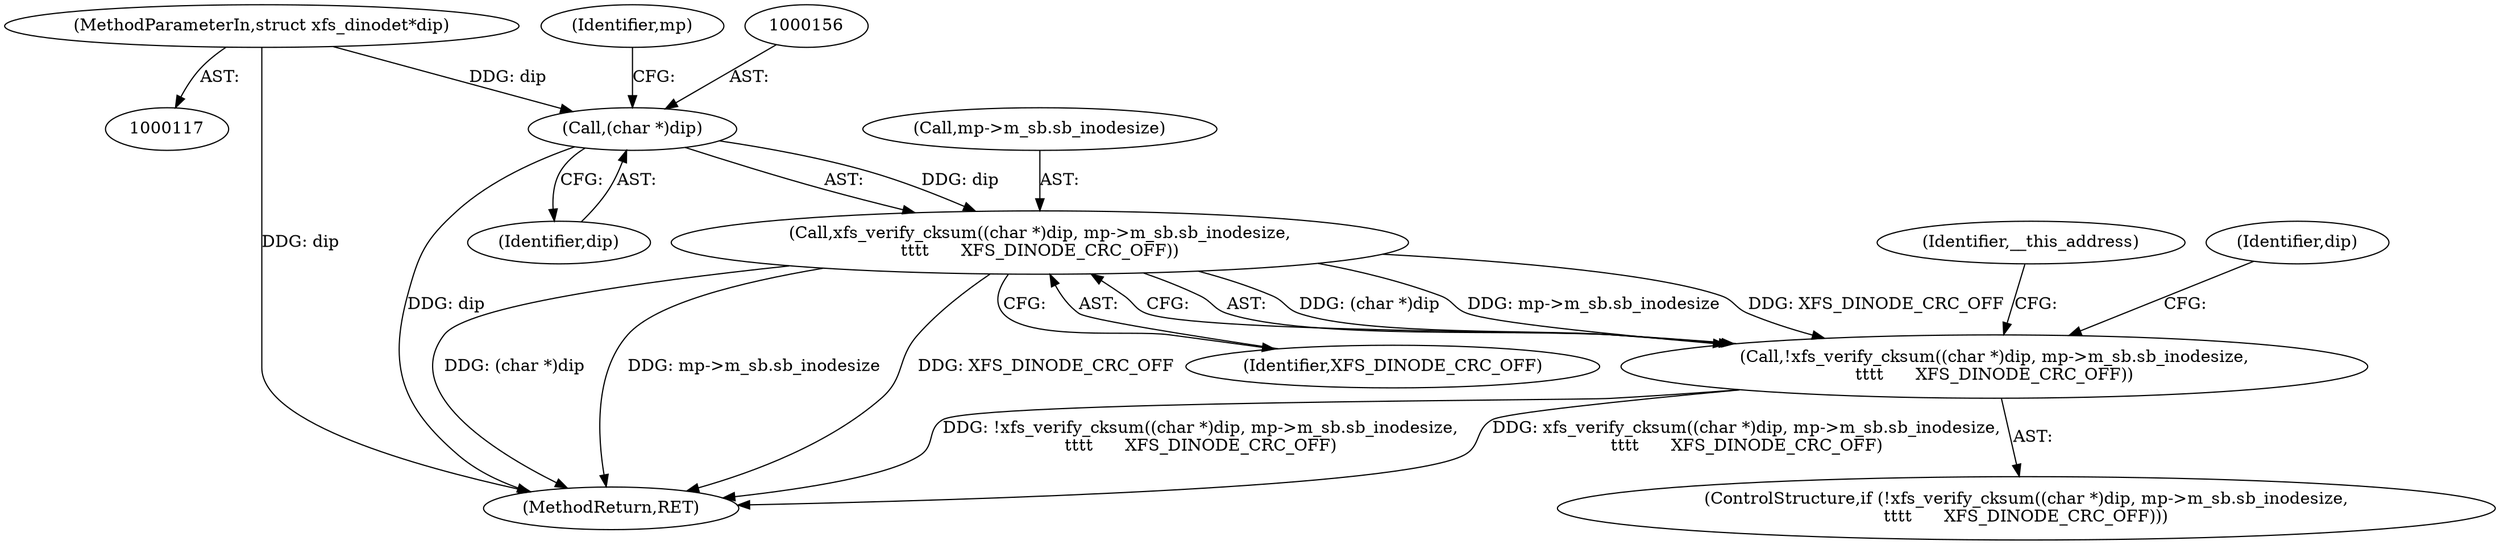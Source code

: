 digraph "0_linux_23fcb3340d033d9f081e21e6c12c2db7eaa541d3@pointer" {
"1000120" [label="(MethodParameterIn,struct xfs_dinode\t*dip)"];
"1000155" [label="(Call,(char *)dip)"];
"1000154" [label="(Call,xfs_verify_cksum((char *)dip, mp->m_sb.sb_inodesize,\n\t\t\t\t      XFS_DINODE_CRC_OFF))"];
"1000153" [label="(Call,!xfs_verify_cksum((char *)dip, mp->m_sb.sb_inodesize,\n\t\t\t\t      XFS_DINODE_CRC_OFF))"];
"1000120" [label="(MethodParameterIn,struct xfs_dinode\t*dip)"];
"1000152" [label="(ControlStructure,if (!xfs_verify_cksum((char *)dip, mp->m_sb.sb_inodesize,\n\t\t\t\t      XFS_DINODE_CRC_OFF)))"];
"1000155" [label="(Call,(char *)dip)"];
"1000154" [label="(Call,xfs_verify_cksum((char *)dip, mp->m_sb.sb_inodesize,\n\t\t\t\t      XFS_DINODE_CRC_OFF))"];
"1000160" [label="(Identifier,mp)"];
"1000165" [label="(Identifier,__this_address)"];
"1000467" [label="(MethodReturn,RET)"];
"1000170" [label="(Identifier,dip)"];
"1000158" [label="(Call,mp->m_sb.sb_inodesize)"];
"1000153" [label="(Call,!xfs_verify_cksum((char *)dip, mp->m_sb.sb_inodesize,\n\t\t\t\t      XFS_DINODE_CRC_OFF))"];
"1000163" [label="(Identifier,XFS_DINODE_CRC_OFF)"];
"1000157" [label="(Identifier,dip)"];
"1000120" -> "1000117"  [label="AST: "];
"1000120" -> "1000467"  [label="DDG: dip"];
"1000120" -> "1000155"  [label="DDG: dip"];
"1000155" -> "1000154"  [label="AST: "];
"1000155" -> "1000157"  [label="CFG: "];
"1000156" -> "1000155"  [label="AST: "];
"1000157" -> "1000155"  [label="AST: "];
"1000160" -> "1000155"  [label="CFG: "];
"1000155" -> "1000467"  [label="DDG: dip"];
"1000155" -> "1000154"  [label="DDG: dip"];
"1000154" -> "1000153"  [label="AST: "];
"1000154" -> "1000163"  [label="CFG: "];
"1000158" -> "1000154"  [label="AST: "];
"1000163" -> "1000154"  [label="AST: "];
"1000153" -> "1000154"  [label="CFG: "];
"1000154" -> "1000467"  [label="DDG: (char *)dip"];
"1000154" -> "1000467"  [label="DDG: mp->m_sb.sb_inodesize"];
"1000154" -> "1000467"  [label="DDG: XFS_DINODE_CRC_OFF"];
"1000154" -> "1000153"  [label="DDG: (char *)dip"];
"1000154" -> "1000153"  [label="DDG: mp->m_sb.sb_inodesize"];
"1000154" -> "1000153"  [label="DDG: XFS_DINODE_CRC_OFF"];
"1000153" -> "1000152"  [label="AST: "];
"1000165" -> "1000153"  [label="CFG: "];
"1000170" -> "1000153"  [label="CFG: "];
"1000153" -> "1000467"  [label="DDG: xfs_verify_cksum((char *)dip, mp->m_sb.sb_inodesize,\n\t\t\t\t      XFS_DINODE_CRC_OFF)"];
"1000153" -> "1000467"  [label="DDG: !xfs_verify_cksum((char *)dip, mp->m_sb.sb_inodesize,\n\t\t\t\t      XFS_DINODE_CRC_OFF)"];
}
